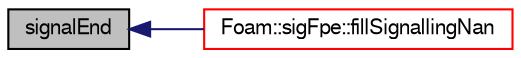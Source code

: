 digraph "signalEnd"
{
  bgcolor="transparent";
  edge [fontname="FreeSans",fontsize="10",labelfontname="FreeSans",labelfontsize="10"];
  node [fontname="FreeSans",fontsize="10",shape=record];
  rankdir="LR";
  Node13732 [label="signalEnd",height=0.2,width=0.4,color="black", fillcolor="grey75", style="filled", fontcolor="black"];
  Node13732 -> Node13733 [dir="back",color="midnightblue",fontsize="10",style="solid",fontname="FreeSans"];
  Node13733 [label="Foam::sigFpe::fillSignallingNan",height=0.2,width=0.4,color="red",URL="$a28542.html#aab556d959202ff6db121f9fe5168aa7f",tooltip="Helper: fill block of data with NaN. "];
}
